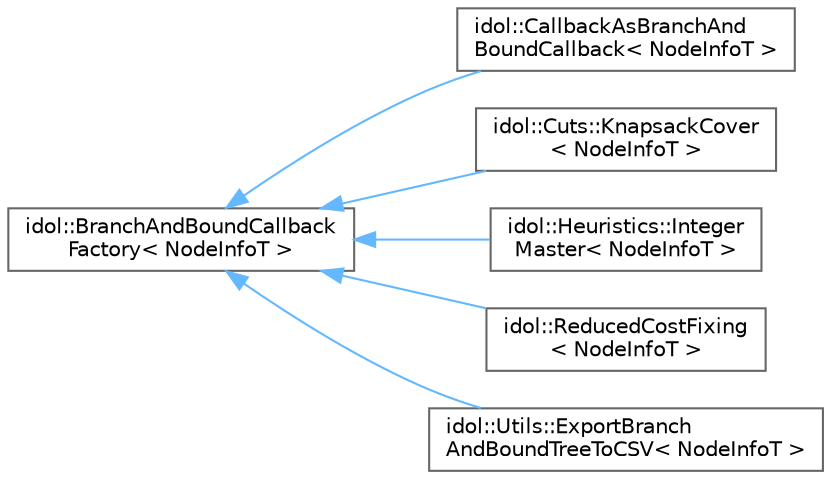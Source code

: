 digraph "Graphical Class Hierarchy"
{
 // LATEX_PDF_SIZE
  bgcolor="transparent";
  edge [fontname=Helvetica,fontsize=10,labelfontname=Helvetica,labelfontsize=10];
  node [fontname=Helvetica,fontsize=10,shape=box,height=0.2,width=0.4];
  rankdir="LR";
  Node0 [id="Node000000",label="idol::BranchAndBoundCallback\lFactory\< NodeInfoT \>",height=0.2,width=0.4,color="grey40", fillcolor="white", style="filled",URL="$classidol_1_1BranchAndBoundCallbackFactory.html",tooltip=" "];
  Node0 -> Node1 [id="edge10_Node000000_Node000001",dir="back",color="steelblue1",style="solid",tooltip=" "];
  Node1 [id="Node000001",label="idol::CallbackAsBranchAnd\lBoundCallback\< NodeInfoT \>",height=0.2,width=0.4,color="grey40", fillcolor="white", style="filled",URL="$classidol_1_1CallbackAsBranchAndBoundCallback.html",tooltip=" "];
  Node0 -> Node2 [id="edge11_Node000000_Node000002",dir="back",color="steelblue1",style="solid",tooltip=" "];
  Node2 [id="Node000002",label="idol::Cuts::KnapsackCover\l\< NodeInfoT \>",height=0.2,width=0.4,color="grey40", fillcolor="white", style="filled",URL="$classidol_1_1Cuts_1_1KnapsackCover.html",tooltip=" "];
  Node0 -> Node3 [id="edge12_Node000000_Node000003",dir="back",color="steelblue1",style="solid",tooltip=" "];
  Node3 [id="Node000003",label="idol::Heuristics::Integer\lMaster\< NodeInfoT \>",height=0.2,width=0.4,color="grey40", fillcolor="white", style="filled",URL="$classidol_1_1Heuristics_1_1IntegerMaster.html",tooltip=" "];
  Node0 -> Node4 [id="edge13_Node000000_Node000004",dir="back",color="steelblue1",style="solid",tooltip=" "];
  Node4 [id="Node000004",label="idol::ReducedCostFixing\l\< NodeInfoT \>",height=0.2,width=0.4,color="grey40", fillcolor="white", style="filled",URL="$classidol_1_1ReducedCostFixing.html",tooltip=" "];
  Node0 -> Node5 [id="edge14_Node000000_Node000005",dir="back",color="steelblue1",style="solid",tooltip=" "];
  Node5 [id="Node000005",label="idol::Utils::ExportBranch\lAndBoundTreeToCSV\< NodeInfoT \>",height=0.2,width=0.4,color="grey40", fillcolor="white", style="filled",URL="$classidol_1_1Utils_1_1ExportBranchAndBoundTreeToCSV.html",tooltip=" "];
}

